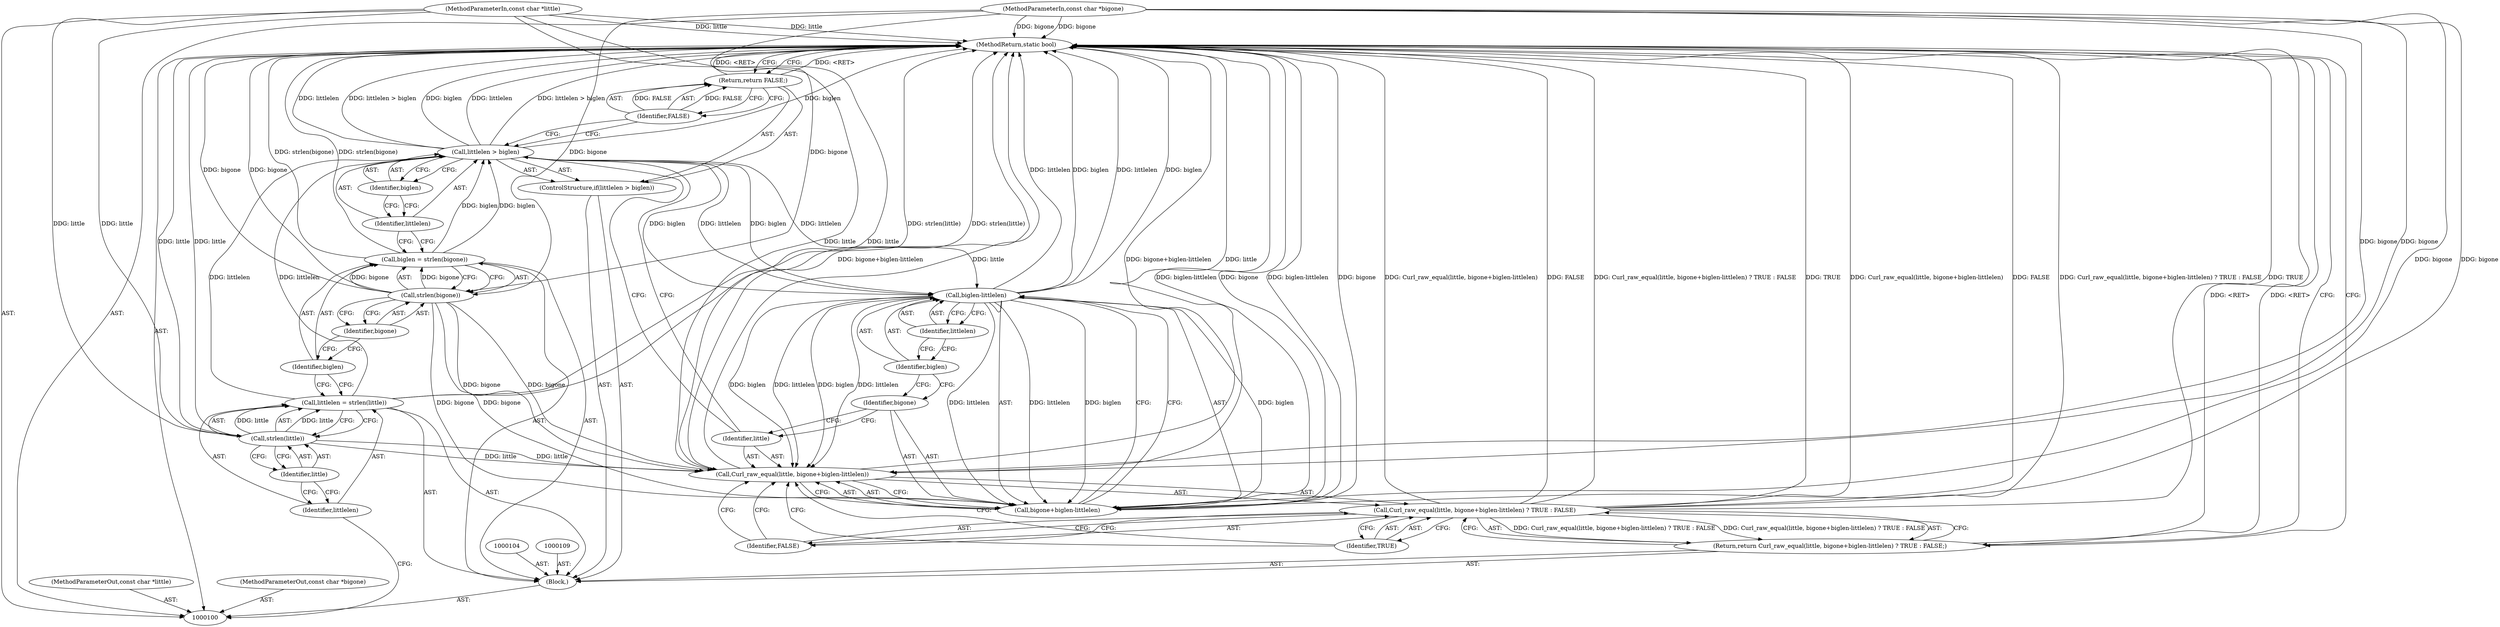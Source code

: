 digraph "1_curl_2eb8dcf26cb37f09cffe26909a646e702dbcab66" {
"1000131" [label="(MethodReturn,static bool)"];
"1000101" [label="(MethodParameterIn,const char *little)"];
"1000173" [label="(MethodParameterOut,const char *little)"];
"1000102" [label="(MethodParameterIn,const char *bigone)"];
"1000174" [label="(MethodParameterOut,const char *bigone)"];
"1000103" [label="(Block,)"];
"1000107" [label="(Call,strlen(little))"];
"1000108" [label="(Identifier,little)"];
"1000105" [label="(Call,littlelen = strlen(little))"];
"1000106" [label="(Identifier,littlelen)"];
"1000112" [label="(Call,strlen(bigone))"];
"1000113" [label="(Identifier,bigone)"];
"1000110" [label="(Call,biglen = strlen(bigone))"];
"1000111" [label="(Identifier,biglen)"];
"1000117" [label="(Identifier,biglen)"];
"1000114" [label="(ControlStructure,if(littlelen > biglen))"];
"1000115" [label="(Call,littlelen > biglen)"];
"1000116" [label="(Identifier,littlelen)"];
"1000119" [label="(Identifier,FALSE)"];
"1000118" [label="(Return,return FALSE;)"];
"1000120" [label="(Return,return Curl_raw_equal(little, bigone+biglen-littlelen) ? TRUE : FALSE;)"];
"1000123" [label="(Identifier,little)"];
"1000124" [label="(Call,bigone+biglen-littlelen)"];
"1000125" [label="(Identifier,bigone)"];
"1000126" [label="(Call,biglen-littlelen)"];
"1000127" [label="(Identifier,biglen)"];
"1000128" [label="(Identifier,littlelen)"];
"1000129" [label="(Identifier,TRUE)"];
"1000130" [label="(Identifier,FALSE)"];
"1000121" [label="(Call,Curl_raw_equal(little, bigone+biglen-littlelen) ? TRUE : FALSE)"];
"1000122" [label="(Call,Curl_raw_equal(little, bigone+biglen-littlelen))"];
"1000131" -> "1000100"  [label="AST: "];
"1000131" -> "1000118"  [label="CFG: "];
"1000131" -> "1000120"  [label="CFG: "];
"1000120" -> "1000131"  [label="DDG: <RET>"];
"1000115" -> "1000131"  [label="DDG: biglen"];
"1000115" -> "1000131"  [label="DDG: littlelen"];
"1000115" -> "1000131"  [label="DDG: littlelen > biglen"];
"1000124" -> "1000131"  [label="DDG: bigone"];
"1000124" -> "1000131"  [label="DDG: biglen-littlelen"];
"1000107" -> "1000131"  [label="DDG: little"];
"1000105" -> "1000131"  [label="DDG: strlen(little)"];
"1000122" -> "1000131"  [label="DDG: little"];
"1000122" -> "1000131"  [label="DDG: bigone+biglen-littlelen"];
"1000121" -> "1000131"  [label="DDG: TRUE"];
"1000121" -> "1000131"  [label="DDG: Curl_raw_equal(little, bigone+biglen-littlelen)"];
"1000121" -> "1000131"  [label="DDG: FALSE"];
"1000121" -> "1000131"  [label="DDG: Curl_raw_equal(little, bigone+biglen-littlelen) ? TRUE : FALSE"];
"1000126" -> "1000131"  [label="DDG: biglen"];
"1000126" -> "1000131"  [label="DDG: littlelen"];
"1000102" -> "1000131"  [label="DDG: bigone"];
"1000110" -> "1000131"  [label="DDG: strlen(bigone)"];
"1000112" -> "1000131"  [label="DDG: bigone"];
"1000101" -> "1000131"  [label="DDG: little"];
"1000118" -> "1000131"  [label="DDG: <RET>"];
"1000101" -> "1000100"  [label="AST: "];
"1000101" -> "1000131"  [label="DDG: little"];
"1000101" -> "1000107"  [label="DDG: little"];
"1000101" -> "1000122"  [label="DDG: little"];
"1000173" -> "1000100"  [label="AST: "];
"1000102" -> "1000100"  [label="AST: "];
"1000102" -> "1000131"  [label="DDG: bigone"];
"1000102" -> "1000112"  [label="DDG: bigone"];
"1000102" -> "1000122"  [label="DDG: bigone"];
"1000102" -> "1000124"  [label="DDG: bigone"];
"1000174" -> "1000100"  [label="AST: "];
"1000103" -> "1000100"  [label="AST: "];
"1000104" -> "1000103"  [label="AST: "];
"1000105" -> "1000103"  [label="AST: "];
"1000109" -> "1000103"  [label="AST: "];
"1000110" -> "1000103"  [label="AST: "];
"1000114" -> "1000103"  [label="AST: "];
"1000120" -> "1000103"  [label="AST: "];
"1000107" -> "1000105"  [label="AST: "];
"1000107" -> "1000108"  [label="CFG: "];
"1000108" -> "1000107"  [label="AST: "];
"1000105" -> "1000107"  [label="CFG: "];
"1000107" -> "1000131"  [label="DDG: little"];
"1000107" -> "1000105"  [label="DDG: little"];
"1000101" -> "1000107"  [label="DDG: little"];
"1000107" -> "1000122"  [label="DDG: little"];
"1000108" -> "1000107"  [label="AST: "];
"1000108" -> "1000106"  [label="CFG: "];
"1000107" -> "1000108"  [label="CFG: "];
"1000105" -> "1000103"  [label="AST: "];
"1000105" -> "1000107"  [label="CFG: "];
"1000106" -> "1000105"  [label="AST: "];
"1000107" -> "1000105"  [label="AST: "];
"1000111" -> "1000105"  [label="CFG: "];
"1000105" -> "1000131"  [label="DDG: strlen(little)"];
"1000107" -> "1000105"  [label="DDG: little"];
"1000105" -> "1000115"  [label="DDG: littlelen"];
"1000106" -> "1000105"  [label="AST: "];
"1000106" -> "1000100"  [label="CFG: "];
"1000108" -> "1000106"  [label="CFG: "];
"1000112" -> "1000110"  [label="AST: "];
"1000112" -> "1000113"  [label="CFG: "];
"1000113" -> "1000112"  [label="AST: "];
"1000110" -> "1000112"  [label="CFG: "];
"1000112" -> "1000131"  [label="DDG: bigone"];
"1000112" -> "1000110"  [label="DDG: bigone"];
"1000102" -> "1000112"  [label="DDG: bigone"];
"1000112" -> "1000122"  [label="DDG: bigone"];
"1000112" -> "1000124"  [label="DDG: bigone"];
"1000113" -> "1000112"  [label="AST: "];
"1000113" -> "1000111"  [label="CFG: "];
"1000112" -> "1000113"  [label="CFG: "];
"1000110" -> "1000103"  [label="AST: "];
"1000110" -> "1000112"  [label="CFG: "];
"1000111" -> "1000110"  [label="AST: "];
"1000112" -> "1000110"  [label="AST: "];
"1000116" -> "1000110"  [label="CFG: "];
"1000110" -> "1000131"  [label="DDG: strlen(bigone)"];
"1000112" -> "1000110"  [label="DDG: bigone"];
"1000110" -> "1000115"  [label="DDG: biglen"];
"1000111" -> "1000110"  [label="AST: "];
"1000111" -> "1000105"  [label="CFG: "];
"1000113" -> "1000111"  [label="CFG: "];
"1000117" -> "1000115"  [label="AST: "];
"1000117" -> "1000116"  [label="CFG: "];
"1000115" -> "1000117"  [label="CFG: "];
"1000114" -> "1000103"  [label="AST: "];
"1000115" -> "1000114"  [label="AST: "];
"1000118" -> "1000114"  [label="AST: "];
"1000115" -> "1000114"  [label="AST: "];
"1000115" -> "1000117"  [label="CFG: "];
"1000116" -> "1000115"  [label="AST: "];
"1000117" -> "1000115"  [label="AST: "];
"1000119" -> "1000115"  [label="CFG: "];
"1000123" -> "1000115"  [label="CFG: "];
"1000115" -> "1000131"  [label="DDG: biglen"];
"1000115" -> "1000131"  [label="DDG: littlelen"];
"1000115" -> "1000131"  [label="DDG: littlelen > biglen"];
"1000105" -> "1000115"  [label="DDG: littlelen"];
"1000110" -> "1000115"  [label="DDG: biglen"];
"1000115" -> "1000126"  [label="DDG: biglen"];
"1000115" -> "1000126"  [label="DDG: littlelen"];
"1000116" -> "1000115"  [label="AST: "];
"1000116" -> "1000110"  [label="CFG: "];
"1000117" -> "1000116"  [label="CFG: "];
"1000119" -> "1000118"  [label="AST: "];
"1000119" -> "1000115"  [label="CFG: "];
"1000118" -> "1000119"  [label="CFG: "];
"1000119" -> "1000118"  [label="DDG: FALSE"];
"1000118" -> "1000114"  [label="AST: "];
"1000118" -> "1000119"  [label="CFG: "];
"1000119" -> "1000118"  [label="AST: "];
"1000131" -> "1000118"  [label="CFG: "];
"1000118" -> "1000131"  [label="DDG: <RET>"];
"1000119" -> "1000118"  [label="DDG: FALSE"];
"1000120" -> "1000103"  [label="AST: "];
"1000120" -> "1000121"  [label="CFG: "];
"1000121" -> "1000120"  [label="AST: "];
"1000131" -> "1000120"  [label="CFG: "];
"1000120" -> "1000131"  [label="DDG: <RET>"];
"1000121" -> "1000120"  [label="DDG: Curl_raw_equal(little, bigone+biglen-littlelen) ? TRUE : FALSE"];
"1000123" -> "1000122"  [label="AST: "];
"1000123" -> "1000115"  [label="CFG: "];
"1000125" -> "1000123"  [label="CFG: "];
"1000124" -> "1000122"  [label="AST: "];
"1000124" -> "1000126"  [label="CFG: "];
"1000125" -> "1000124"  [label="AST: "];
"1000126" -> "1000124"  [label="AST: "];
"1000122" -> "1000124"  [label="CFG: "];
"1000124" -> "1000131"  [label="DDG: bigone"];
"1000124" -> "1000131"  [label="DDG: biglen-littlelen"];
"1000112" -> "1000124"  [label="DDG: bigone"];
"1000102" -> "1000124"  [label="DDG: bigone"];
"1000126" -> "1000124"  [label="DDG: biglen"];
"1000126" -> "1000124"  [label="DDG: littlelen"];
"1000125" -> "1000124"  [label="AST: "];
"1000125" -> "1000123"  [label="CFG: "];
"1000127" -> "1000125"  [label="CFG: "];
"1000126" -> "1000124"  [label="AST: "];
"1000126" -> "1000128"  [label="CFG: "];
"1000127" -> "1000126"  [label="AST: "];
"1000128" -> "1000126"  [label="AST: "];
"1000124" -> "1000126"  [label="CFG: "];
"1000126" -> "1000131"  [label="DDG: biglen"];
"1000126" -> "1000131"  [label="DDG: littlelen"];
"1000126" -> "1000122"  [label="DDG: biglen"];
"1000126" -> "1000122"  [label="DDG: littlelen"];
"1000126" -> "1000124"  [label="DDG: biglen"];
"1000126" -> "1000124"  [label="DDG: littlelen"];
"1000115" -> "1000126"  [label="DDG: biglen"];
"1000115" -> "1000126"  [label="DDG: littlelen"];
"1000127" -> "1000126"  [label="AST: "];
"1000127" -> "1000125"  [label="CFG: "];
"1000128" -> "1000127"  [label="CFG: "];
"1000128" -> "1000126"  [label="AST: "];
"1000128" -> "1000127"  [label="CFG: "];
"1000126" -> "1000128"  [label="CFG: "];
"1000129" -> "1000121"  [label="AST: "];
"1000129" -> "1000122"  [label="CFG: "];
"1000121" -> "1000129"  [label="CFG: "];
"1000130" -> "1000121"  [label="AST: "];
"1000130" -> "1000122"  [label="CFG: "];
"1000121" -> "1000130"  [label="CFG: "];
"1000121" -> "1000120"  [label="AST: "];
"1000121" -> "1000129"  [label="CFG: "];
"1000121" -> "1000130"  [label="CFG: "];
"1000122" -> "1000121"  [label="AST: "];
"1000129" -> "1000121"  [label="AST: "];
"1000130" -> "1000121"  [label="AST: "];
"1000120" -> "1000121"  [label="CFG: "];
"1000121" -> "1000131"  [label="DDG: TRUE"];
"1000121" -> "1000131"  [label="DDG: Curl_raw_equal(little, bigone+biglen-littlelen)"];
"1000121" -> "1000131"  [label="DDG: FALSE"];
"1000121" -> "1000131"  [label="DDG: Curl_raw_equal(little, bigone+biglen-littlelen) ? TRUE : FALSE"];
"1000121" -> "1000120"  [label="DDG: Curl_raw_equal(little, bigone+biglen-littlelen) ? TRUE : FALSE"];
"1000122" -> "1000121"  [label="AST: "];
"1000122" -> "1000124"  [label="CFG: "];
"1000123" -> "1000122"  [label="AST: "];
"1000124" -> "1000122"  [label="AST: "];
"1000129" -> "1000122"  [label="CFG: "];
"1000130" -> "1000122"  [label="CFG: "];
"1000122" -> "1000131"  [label="DDG: little"];
"1000122" -> "1000131"  [label="DDG: bigone+biglen-littlelen"];
"1000107" -> "1000122"  [label="DDG: little"];
"1000101" -> "1000122"  [label="DDG: little"];
"1000112" -> "1000122"  [label="DDG: bigone"];
"1000102" -> "1000122"  [label="DDG: bigone"];
"1000126" -> "1000122"  [label="DDG: biglen"];
"1000126" -> "1000122"  [label="DDG: littlelen"];
}
